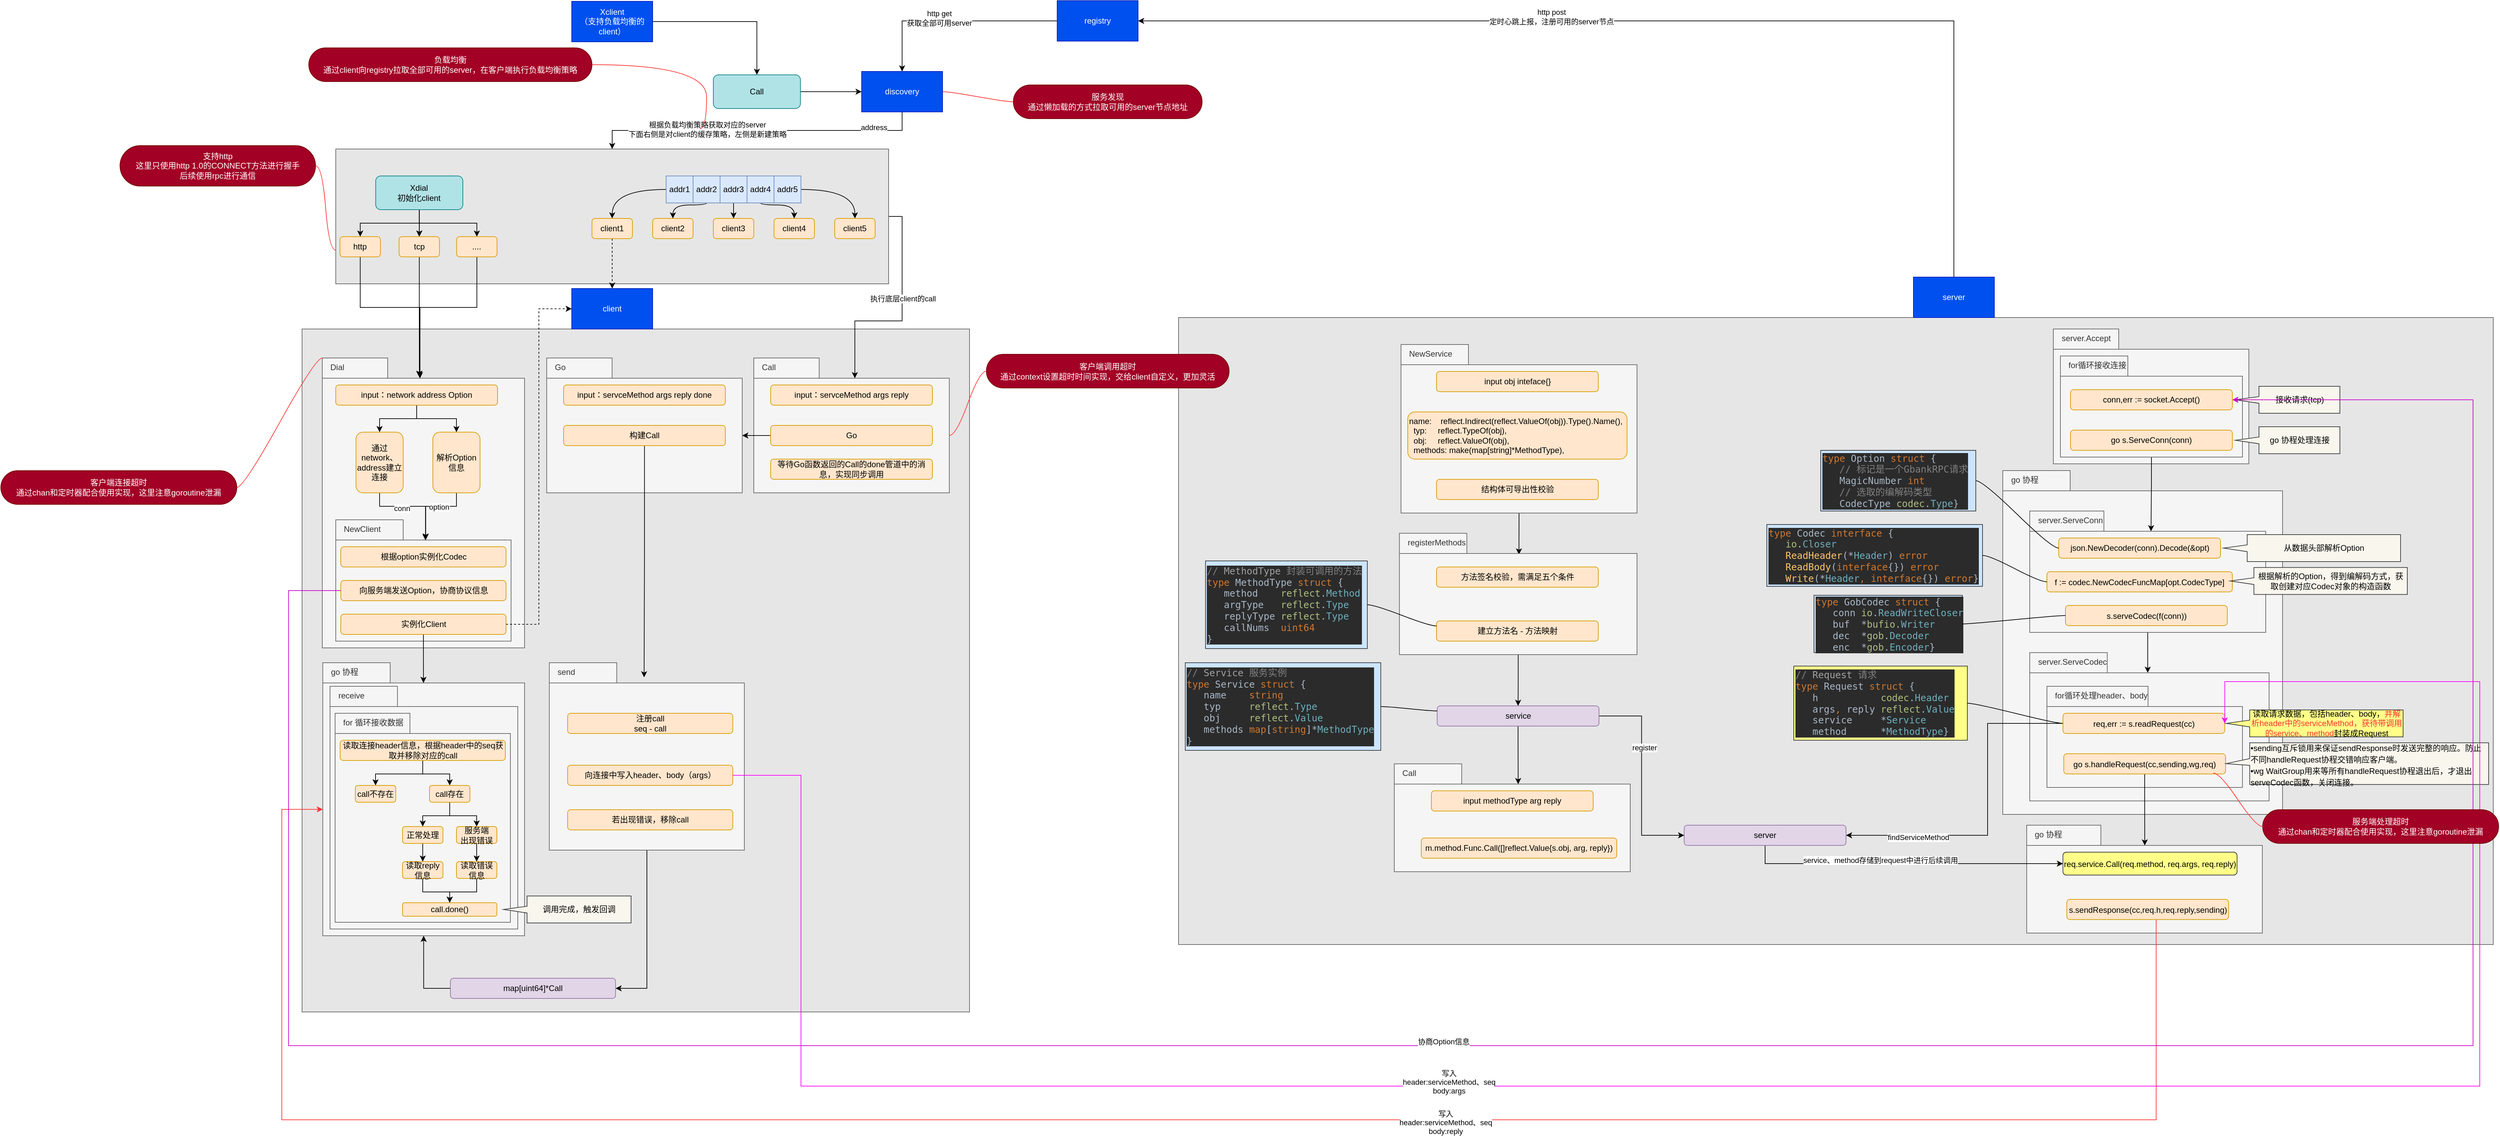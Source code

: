 <mxfile version="20.3.0" type="device"><diagram id="0xdiAKnpTqppumB99VTE" name="第 1 页"><mxGraphModel dx="7358" dy="4577" grid="1" gridSize="10" guides="1" tooltips="1" connect="1" arrows="1" fold="1" page="1" pageScale="1" pageWidth="827" pageHeight="1169" math="0" shadow="0"><root><mxCell id="0"/><mxCell id="1" parent="0"/><mxCell id="so73nnG8y3Fwbo8s2njh-113" value="" style="rounded=0;whiteSpace=wrap;html=1;fillColor=#E6E6E6;fontColor=#333333;strokeColor=#666666;" vertex="1" parent="1"><mxGeometry x="530" y="450" width="1950" height="930" as="geometry"/></mxCell><mxCell id="so73nnG8y3Fwbo8s2njh-114" value="" style="rounded=0;whiteSpace=wrap;html=1;fillColor=#E6E6E6;fontColor=#333333;strokeColor=#666666;" vertex="1" parent="1"><mxGeometry x="-770" y="467" width="990" height="1013" as="geometry"/></mxCell><mxCell id="so73nnG8y3Fwbo8s2njh-163" style="edgeStyle=orthogonalEdgeStyle;rounded=0;orthogonalLoop=1;jettySize=auto;html=1;entryX=0.517;entryY=0.15;entryDx=0;entryDy=0;entryPerimeter=0;exitX=1;exitY=0.5;exitDx=0;exitDy=0;" edge="1" parent="1" source="so73nnG8y3Fwbo8s2njh-160" target="so73nnG8y3Fwbo8s2njh-10"><mxGeometry relative="1" as="geometry"/></mxCell><mxCell id="so73nnG8y3Fwbo8s2njh-164" value="执行底层client的call" style="edgeLabel;html=1;align=center;verticalAlign=middle;resizable=0;points=[];" vertex="1" connectable="0" parent="so73nnG8y3Fwbo8s2njh-163"><mxGeometry x="-0.142" y="1" relative="1" as="geometry"><mxPoint as="offset"/></mxGeometry></mxCell><mxCell id="so73nnG8y3Fwbo8s2njh-160" value="" style="rounded=0;whiteSpace=wrap;html=1;fillColor=#E6E6E6;fontColor=#333333;strokeColor=#666666;" vertex="1" parent="1"><mxGeometry x="-720" y="200" width="820" height="200" as="geometry"/></mxCell><mxCell id="so73nnG8y3Fwbo8s2njh-118" style="edgeStyle=orthogonalEdgeStyle;rounded=0;orthogonalLoop=1;jettySize=auto;html=1;entryX=0.5;entryY=0;entryDx=0;entryDy=0;" edge="1" parent="1" source="so73nnG8y3Fwbo8s2njh-1" target="so73nnG8y3Fwbo8s2njh-180"><mxGeometry relative="1" as="geometry"/></mxCell><mxCell id="so73nnG8y3Fwbo8s2njh-119" value="http get&lt;br&gt;获取全部可用server" style="edgeLabel;html=1;align=center;verticalAlign=middle;resizable=0;points=[];" vertex="1" connectable="0" parent="so73nnG8y3Fwbo8s2njh-118"><mxGeometry x="0.151" y="-4" relative="1" as="geometry"><mxPoint as="offset"/></mxGeometry></mxCell><mxCell id="so73nnG8y3Fwbo8s2njh-1" value="registry" style="rounded=0;whiteSpace=wrap;html=1;fillColor=#0050ef;strokeColor=#001DBC;fontColor=#ffffff;" vertex="1" parent="1"><mxGeometry x="350" y="-20" width="120" height="60" as="geometry"/></mxCell><mxCell id="so73nnG8y3Fwbo8s2njh-115" style="edgeStyle=orthogonalEdgeStyle;rounded=0;orthogonalLoop=1;jettySize=auto;html=1;entryX=1;entryY=0.5;entryDx=0;entryDy=0;exitX=0.5;exitY=0;exitDx=0;exitDy=0;" edge="1" parent="1" source="so73nnG8y3Fwbo8s2njh-2" target="so73nnG8y3Fwbo8s2njh-1"><mxGeometry relative="1" as="geometry"/></mxCell><mxCell id="so73nnG8y3Fwbo8s2njh-116" value="http post&lt;br&gt;定时心跳上报，注册可用的server节点" style="edgeLabel;html=1;align=center;verticalAlign=middle;resizable=0;points=[];" vertex="1" connectable="0" parent="so73nnG8y3Fwbo8s2njh-115"><mxGeometry x="0.229" y="-6" relative="1" as="geometry"><mxPoint as="offset"/></mxGeometry></mxCell><mxCell id="so73nnG8y3Fwbo8s2njh-2" value="server" style="rounded=0;whiteSpace=wrap;html=1;fillColor=#0050ef;strokeColor=#001DBC;fontColor=#ffffff;" vertex="1" parent="1"><mxGeometry x="1620" y="390" width="120" height="60" as="geometry"/></mxCell><mxCell id="so73nnG8y3Fwbo8s2njh-3" value="client" style="rounded=0;whiteSpace=wrap;html=1;fillColor=#0050ef;strokeColor=#001DBC;fontColor=#ffffff;" vertex="1" parent="1"><mxGeometry x="-370" y="407" width="120" height="60" as="geometry"/></mxCell><mxCell id="so73nnG8y3Fwbo8s2njh-4" value="go 协程" style="shape=folder;html=1;tabWidth=100;tabHeight=30;tabPosition=left;align=left;verticalAlign=top;spacingLeft=10;whiteSpace=wrap;fillColor=#f5f5f5;fontColor=#333333;strokeColor=#666666;" vertex="1" parent="1"><mxGeometry x="-739.25" y="962" width="299.25" height="405" as="geometry"/></mxCell><mxCell id="so73nnG8y3Fwbo8s2njh-5" value="receive" style="shape=folder;html=1;tabWidth=100;tabHeight=30;tabPosition=left;align=left;verticalAlign=top;spacingLeft=10;whiteSpace=wrap;fillColor=#f5f5f5;fontColor=#333333;strokeColor=#666666;" vertex="1" parent="1"><mxGeometry x="-728.5" y="997" width="278.5" height="360" as="geometry"/></mxCell><mxCell id="so73nnG8y3Fwbo8s2njh-6" value="Dial" style="shape=folder;html=1;tabWidth=97;tabHeight=30;tabPosition=left;align=left;verticalAlign=top;spacingLeft=10;whiteSpace=wrap;fillColor=#f5f5f5;fontColor=#333333;strokeColor=#666666;" vertex="1" parent="1"><mxGeometry x="-740" y="510" width="300" height="430" as="geometry"/></mxCell><mxCell id="so73nnG8y3Fwbo8s2njh-7" style="edgeStyle=orthogonalEdgeStyle;rounded=0;orthogonalLoop=1;jettySize=auto;html=1;" edge="1" parent="1" source="so73nnG8y3Fwbo8s2njh-9" target="so73nnG8y3Fwbo8s2njh-15"><mxGeometry relative="1" as="geometry"/></mxCell><mxCell id="so73nnG8y3Fwbo8s2njh-8" style="edgeStyle=orthogonalEdgeStyle;rounded=0;orthogonalLoop=1;jettySize=auto;html=1;" edge="1" parent="1" source="so73nnG8y3Fwbo8s2njh-9" target="so73nnG8y3Fwbo8s2njh-18"><mxGeometry relative="1" as="geometry"/></mxCell><mxCell id="so73nnG8y3Fwbo8s2njh-9" value="input：network address Option" style="rounded=1;whiteSpace=wrap;html=1;fillColor=#ffe6cc;strokeColor=#d79b00;" vertex="1" parent="1"><mxGeometry x="-720" y="550" width="240" height="30" as="geometry"/></mxCell><mxCell id="so73nnG8y3Fwbo8s2njh-10" value="Call" style="shape=folder;html=1;tabWidth=97;tabHeight=30;tabPosition=left;align=left;verticalAlign=top;spacingLeft=10;whiteSpace=wrap;fillColor=#f5f5f5;fontColor=#333333;strokeColor=#666666;" vertex="1" parent="1"><mxGeometry x="-100" y="510" width="290" height="200" as="geometry"/></mxCell><mxCell id="so73nnG8y3Fwbo8s2njh-11" value="Go" style="shape=folder;html=1;tabWidth=97;tabHeight=30;tabPosition=left;align=left;verticalAlign=top;spacingLeft=10;whiteSpace=wrap;fillColor=#f5f5f5;fontColor=#333333;strokeColor=#666666;" vertex="1" parent="1"><mxGeometry x="-407.12" y="510" width="290" height="200" as="geometry"/></mxCell><mxCell id="so73nnG8y3Fwbo8s2njh-12" value="NewClient" style="shape=folder;html=1;tabWidth=100;tabHeight=30;tabPosition=left;align=left;verticalAlign=top;spacingLeft=10;whiteSpace=wrap;fillColor=#f5f5f5;fontColor=#333333;strokeColor=#666666;" vertex="1" parent="1"><mxGeometry x="-720" y="750" width="260" height="180" as="geometry"/></mxCell><mxCell id="so73nnG8y3Fwbo8s2njh-13" style="edgeStyle=orthogonalEdgeStyle;rounded=0;orthogonalLoop=1;jettySize=auto;html=1;entryX=0.513;entryY=0.163;entryDx=0;entryDy=0;entryPerimeter=0;" edge="1" parent="1" source="so73nnG8y3Fwbo8s2njh-15" target="so73nnG8y3Fwbo8s2njh-12"><mxGeometry relative="1" as="geometry"/></mxCell><mxCell id="so73nnG8y3Fwbo8s2njh-14" value="conn" style="edgeLabel;html=1;align=center;verticalAlign=middle;resizable=0;points=[];" vertex="1" connectable="0" parent="so73nnG8y3Fwbo8s2njh-13"><mxGeometry x="-0.229" y="-2" relative="1" as="geometry"><mxPoint y="1" as="offset"/></mxGeometry></mxCell><mxCell id="so73nnG8y3Fwbo8s2njh-15" value="通过network、address建立连接" style="rounded=1;whiteSpace=wrap;html=1;fillColor=#ffe6cc;strokeColor=#d79b00;" vertex="1" parent="1"><mxGeometry x="-690" y="620" width="70" height="90" as="geometry"/></mxCell><mxCell id="so73nnG8y3Fwbo8s2njh-16" style="edgeStyle=orthogonalEdgeStyle;rounded=0;orthogonalLoop=1;jettySize=auto;html=1;entryX=0.512;entryY=0.169;entryDx=0;entryDy=0;entryPerimeter=0;" edge="1" parent="1" source="so73nnG8y3Fwbo8s2njh-18" target="so73nnG8y3Fwbo8s2njh-12"><mxGeometry relative="1" as="geometry"/></mxCell><mxCell id="so73nnG8y3Fwbo8s2njh-17" value="option" style="edgeLabel;html=1;align=center;verticalAlign=middle;resizable=0;points=[];" vertex="1" connectable="0" parent="so73nnG8y3Fwbo8s2njh-16"><mxGeometry x="-0.213" y="1" relative="1" as="geometry"><mxPoint as="offset"/></mxGeometry></mxCell><mxCell id="so73nnG8y3Fwbo8s2njh-18" value="解析Option信息" style="rounded=1;whiteSpace=wrap;html=1;fillColor=#ffe6cc;strokeColor=#d79b00;" vertex="1" parent="1"><mxGeometry x="-576" y="620" width="70" height="90" as="geometry"/></mxCell><mxCell id="so73nnG8y3Fwbo8s2njh-19" value="根据option实例化Codec" style="rounded=1;whiteSpace=wrap;html=1;fillColor=#ffe6cc;strokeColor=#d79b00;" vertex="1" parent="1"><mxGeometry x="-712.5" y="790" width="245" height="30" as="geometry"/></mxCell><mxCell id="so73nnG8y3Fwbo8s2njh-20" value="向服务端发送Option，协商协议信息" style="rounded=1;whiteSpace=wrap;html=1;fillColor=#ffe6cc;strokeColor=#d79b00;" vertex="1" parent="1"><mxGeometry x="-712.5" y="840" width="245" height="30" as="geometry"/></mxCell><mxCell id="so73nnG8y3Fwbo8s2njh-21" style="edgeStyle=orthogonalEdgeStyle;rounded=0;orthogonalLoop=1;jettySize=auto;html=1;entryX=0.499;entryY=0.074;entryDx=0;entryDy=0;entryPerimeter=0;fontColor=#000000;" edge="1" parent="1" source="so73nnG8y3Fwbo8s2njh-22" target="so73nnG8y3Fwbo8s2njh-4"><mxGeometry relative="1" as="geometry"/></mxCell><mxCell id="so73nnG8y3Fwbo8s2njh-120" style="edgeStyle=orthogonalEdgeStyle;rounded=0;orthogonalLoop=1;jettySize=auto;html=1;entryX=0;entryY=0.5;entryDx=0;entryDy=0;dashed=1;" edge="1" parent="1" source="so73nnG8y3Fwbo8s2njh-22" target="so73nnG8y3Fwbo8s2njh-3"><mxGeometry relative="1" as="geometry"/></mxCell><mxCell id="so73nnG8y3Fwbo8s2njh-22" value="实例化Client" style="rounded=1;whiteSpace=wrap;html=1;fillColor=#ffe6cc;strokeColor=#d79b00;" vertex="1" parent="1"><mxGeometry x="-712.5" y="890" width="245" height="30" as="geometry"/></mxCell><mxCell id="so73nnG8y3Fwbo8s2njh-23" value="for 循环接收数据" style="shape=folder;html=1;tabWidth=111;tabHeight=30;tabPosition=left;align=left;verticalAlign=top;spacingLeft=10;whiteSpace=wrap;fillColor=#f5f5f5;fontColor=#333333;strokeColor=#666666;" vertex="1" parent="1"><mxGeometry x="-721" y="1037" width="260" height="310" as="geometry"/></mxCell><mxCell id="so73nnG8y3Fwbo8s2njh-24" style="edgeStyle=orthogonalEdgeStyle;rounded=0;orthogonalLoop=1;jettySize=auto;html=1;fontColor=#000000;" edge="1" parent="1" source="so73nnG8y3Fwbo8s2njh-26" target="so73nnG8y3Fwbo8s2njh-27"><mxGeometry relative="1" as="geometry"/></mxCell><mxCell id="so73nnG8y3Fwbo8s2njh-25" style="edgeStyle=orthogonalEdgeStyle;rounded=0;orthogonalLoop=1;jettySize=auto;html=1;entryX=0.5;entryY=0;entryDx=0;entryDy=0;fontColor=#000000;" edge="1" parent="1" source="so73nnG8y3Fwbo8s2njh-26" target="so73nnG8y3Fwbo8s2njh-30"><mxGeometry relative="1" as="geometry"/></mxCell><mxCell id="so73nnG8y3Fwbo8s2njh-26" value="读取连接header信息，根据header中的seq获取并移除对应的call" style="rounded=1;whiteSpace=wrap;html=1;fillColor=#ffe6cc;strokeColor=#d79b00;" vertex="1" parent="1"><mxGeometry x="-713.5" y="1077" width="245" height="30" as="geometry"/></mxCell><mxCell id="so73nnG8y3Fwbo8s2njh-27" value="call不存在" style="rounded=1;whiteSpace=wrap;html=1;fillColor=#ffe6cc;strokeColor=#d79b00;" vertex="1" parent="1"><mxGeometry x="-691" y="1144" width="60" height="25" as="geometry"/></mxCell><mxCell id="so73nnG8y3Fwbo8s2njh-28" style="edgeStyle=orthogonalEdgeStyle;rounded=0;orthogonalLoop=1;jettySize=auto;html=1;entryX=0.5;entryY=0;entryDx=0;entryDy=0;fontColor=#000000;" edge="1" parent="1" source="so73nnG8y3Fwbo8s2njh-30" target="so73nnG8y3Fwbo8s2njh-34"><mxGeometry relative="1" as="geometry"/></mxCell><mxCell id="so73nnG8y3Fwbo8s2njh-29" style="edgeStyle=orthogonalEdgeStyle;rounded=0;orthogonalLoop=1;jettySize=auto;html=1;entryX=0.5;entryY=0;entryDx=0;entryDy=0;fontColor=#000000;" edge="1" parent="1" source="so73nnG8y3Fwbo8s2njh-30" target="so73nnG8y3Fwbo8s2njh-32"><mxGeometry relative="1" as="geometry"/></mxCell><mxCell id="so73nnG8y3Fwbo8s2njh-30" value="call存在" style="rounded=1;whiteSpace=wrap;html=1;fillColor=#ffe6cc;strokeColor=#d79b00;" vertex="1" parent="1"><mxGeometry x="-581" y="1144" width="60" height="25" as="geometry"/></mxCell><mxCell id="so73nnG8y3Fwbo8s2njh-31" value="" style="edgeStyle=orthogonalEdgeStyle;rounded=0;orthogonalLoop=1;jettySize=auto;html=1;fontColor=#000000;" edge="1" parent="1" source="so73nnG8y3Fwbo8s2njh-32" target="so73nnG8y3Fwbo8s2njh-38"><mxGeometry relative="1" as="geometry"/></mxCell><mxCell id="so73nnG8y3Fwbo8s2njh-32" value="服务端&lt;br&gt;出现错误" style="rounded=1;whiteSpace=wrap;html=1;fillColor=#ffe6cc;strokeColor=#d79b00;" vertex="1" parent="1"><mxGeometry x="-541" y="1205" width="60" height="25" as="geometry"/></mxCell><mxCell id="so73nnG8y3Fwbo8s2njh-33" value="" style="edgeStyle=orthogonalEdgeStyle;rounded=0;orthogonalLoop=1;jettySize=auto;html=1;fontColor=#000000;" edge="1" parent="1" source="so73nnG8y3Fwbo8s2njh-34" target="so73nnG8y3Fwbo8s2njh-36"><mxGeometry relative="1" as="geometry"/></mxCell><mxCell id="so73nnG8y3Fwbo8s2njh-34" value="正常处理" style="rounded=1;whiteSpace=wrap;html=1;fillColor=#ffe6cc;strokeColor=#d79b00;" vertex="1" parent="1"><mxGeometry x="-621" y="1205" width="60" height="25" as="geometry"/></mxCell><mxCell id="so73nnG8y3Fwbo8s2njh-35" style="edgeStyle=orthogonalEdgeStyle;rounded=0;orthogonalLoop=1;jettySize=auto;html=1;fontColor=#000000;" edge="1" parent="1" source="so73nnG8y3Fwbo8s2njh-36" target="so73nnG8y3Fwbo8s2njh-39"><mxGeometry relative="1" as="geometry"/></mxCell><mxCell id="so73nnG8y3Fwbo8s2njh-36" value="读取reply信息" style="rounded=1;whiteSpace=wrap;html=1;fillColor=#ffe6cc;strokeColor=#d79b00;" vertex="1" parent="1"><mxGeometry x="-621" y="1257" width="60" height="25" as="geometry"/></mxCell><mxCell id="so73nnG8y3Fwbo8s2njh-37" style="edgeStyle=orthogonalEdgeStyle;rounded=0;orthogonalLoop=1;jettySize=auto;html=1;entryX=0.5;entryY=0;entryDx=0;entryDy=0;fontColor=#000000;" edge="1" parent="1" source="so73nnG8y3Fwbo8s2njh-38" target="so73nnG8y3Fwbo8s2njh-39"><mxGeometry relative="1" as="geometry"/></mxCell><mxCell id="so73nnG8y3Fwbo8s2njh-38" value="读取错误信息" style="rounded=1;whiteSpace=wrap;html=1;fillColor=#ffe6cc;strokeColor=#d79b00;" vertex="1" parent="1"><mxGeometry x="-541" y="1257" width="60" height="25" as="geometry"/></mxCell><mxCell id="so73nnG8y3Fwbo8s2njh-39" value="call.done()" style="rounded=1;whiteSpace=wrap;html=1;fillColor=#ffe6cc;strokeColor=#d79b00;" vertex="1" parent="1"><mxGeometry x="-621" y="1318" width="140" height="20" as="geometry"/></mxCell><mxCell id="so73nnG8y3Fwbo8s2njh-40" style="edgeStyle=orthogonalEdgeStyle;rounded=0;orthogonalLoop=1;jettySize=auto;html=1;entryX=1;entryY=0.5;entryDx=0;entryDy=0;fontColor=#000000;" edge="1" parent="1" source="so73nnG8y3Fwbo8s2njh-41" target="so73nnG8y3Fwbo8s2njh-43"><mxGeometry relative="1" as="geometry"/></mxCell><mxCell id="so73nnG8y3Fwbo8s2njh-41" value="send" style="shape=folder;html=1;tabWidth=100;tabHeight=30;tabPosition=left;align=left;verticalAlign=top;spacingLeft=10;whiteSpace=wrap;fillColor=#f5f5f5;fontColor=#333333;strokeColor=#666666;" vertex="1" parent="1"><mxGeometry x="-403.25" y="962" width="289.25" height="278" as="geometry"/></mxCell><mxCell id="so73nnG8y3Fwbo8s2njh-42" style="edgeStyle=orthogonalEdgeStyle;rounded=0;orthogonalLoop=1;jettySize=auto;html=1;entryX=0.5;entryY=1;entryDx=0;entryDy=0;entryPerimeter=0;fontColor=#000000;exitX=0;exitY=0.5;exitDx=0;exitDy=0;" edge="1" parent="1" source="so73nnG8y3Fwbo8s2njh-43" target="so73nnG8y3Fwbo8s2njh-4"><mxGeometry relative="1" as="geometry"/></mxCell><mxCell id="so73nnG8y3Fwbo8s2njh-43" value="map[uint64]*Call" style="rounded=1;whiteSpace=wrap;html=1;fillColor=#e1d5e7;strokeColor=#9673a6;" vertex="1" parent="1"><mxGeometry x="-550" y="1430" width="245" height="30" as="geometry"/></mxCell><mxCell id="so73nnG8y3Fwbo8s2njh-44" value="注册call&lt;br&gt;seq - call" style="rounded=1;whiteSpace=wrap;html=1;fillColor=#ffe6cc;strokeColor=#d79b00;" vertex="1" parent="1"><mxGeometry x="-376.12" y="1037" width="245" height="30" as="geometry"/></mxCell><mxCell id="so73nnG8y3Fwbo8s2njh-45" value="向连接中写入header、body（args）" style="rounded=1;whiteSpace=wrap;html=1;fillColor=#ffe6cc;strokeColor=#d79b00;" vertex="1" parent="1"><mxGeometry x="-376.12" y="1114" width="245" height="30" as="geometry"/></mxCell><mxCell id="so73nnG8y3Fwbo8s2njh-46" value="若出现错误，移除call" style="rounded=1;whiteSpace=wrap;html=1;fillColor=#ffe6cc;strokeColor=#d79b00;" vertex="1" parent="1"><mxGeometry x="-376.12" y="1180" width="245" height="30" as="geometry"/></mxCell><mxCell id="so73nnG8y3Fwbo8s2njh-47" value="input：servceMethod args reply done" style="rounded=1;whiteSpace=wrap;html=1;fillColor=#ffe6cc;strokeColor=#d79b00;" vertex="1" parent="1"><mxGeometry x="-382.12" y="550" width="240" height="30" as="geometry"/></mxCell><mxCell id="so73nnG8y3Fwbo8s2njh-48" style="edgeStyle=orthogonalEdgeStyle;rounded=0;orthogonalLoop=1;jettySize=auto;html=1;entryX=0.486;entryY=0.078;entryDx=0;entryDy=0;entryPerimeter=0;fontColor=#000000;" edge="1" parent="1" source="so73nnG8y3Fwbo8s2njh-49" target="so73nnG8y3Fwbo8s2njh-41"><mxGeometry relative="1" as="geometry"/></mxCell><mxCell id="so73nnG8y3Fwbo8s2njh-49" value="构建Call" style="rounded=1;whiteSpace=wrap;html=1;fillColor=#ffe6cc;strokeColor=#d79b00;" vertex="1" parent="1"><mxGeometry x="-382.12" y="610" width="240" height="30" as="geometry"/></mxCell><mxCell id="so73nnG8y3Fwbo8s2njh-50" value="调用完成，触发回调" style="shape=callout;whiteSpace=wrap;html=1;perimeter=calloutPerimeter;rotation=90;base=10;size=35;position=0.38;fillColor=#f9f7ed;strokeColor=#36393d;verticalAlign=middle;align=center;horizontal=0;" vertex="1" parent="1"><mxGeometry x="-396.63" y="1233.37" width="40" height="189.25" as="geometry"/></mxCell><mxCell id="so73nnG8y3Fwbo8s2njh-51" value="input：servceMethod args reply" style="rounded=1;whiteSpace=wrap;html=1;fillColor=#ffe6cc;strokeColor=#d79b00;" vertex="1" parent="1"><mxGeometry x="-75" y="550" width="240" height="30" as="geometry"/></mxCell><mxCell id="so73nnG8y3Fwbo8s2njh-52" style="edgeStyle=orthogonalEdgeStyle;rounded=0;orthogonalLoop=1;jettySize=auto;html=1;entryX=0;entryY=0;entryDx=290;entryDy=115;entryPerimeter=0;fontColor=#000000;" edge="1" parent="1" source="so73nnG8y3Fwbo8s2njh-53" target="so73nnG8y3Fwbo8s2njh-11"><mxGeometry relative="1" as="geometry"/></mxCell><mxCell id="so73nnG8y3Fwbo8s2njh-53" value="Go" style="rounded=1;whiteSpace=wrap;html=1;fillColor=#ffe6cc;strokeColor=#d79b00;" vertex="1" parent="1"><mxGeometry x="-75" y="610" width="240" height="30" as="geometry"/></mxCell><mxCell id="so73nnG8y3Fwbo8s2njh-54" value="等待Go函数返回的Call的done管道中的消息，实现同步调用" style="rounded=1;whiteSpace=wrap;html=1;fillColor=#ffe6cc;strokeColor=#d79b00;" vertex="1" parent="1"><mxGeometry x="-75" y="660" width="240" height="30" as="geometry"/></mxCell><mxCell id="so73nnG8y3Fwbo8s2njh-55" value="&lt;pre style=&quot;background-color:#2b2b2b;color:#a9b7c6;font-family:'JetBrains Mono',monospace;font-size:10.5pt;&quot;&gt;&lt;pre style=&quot;font-family: &amp;quot;JetBrains Mono&amp;quot;, monospace; font-size: 10.5pt;&quot;&gt;&lt;span style=&quot;color:#808080;&quot;&gt;// &lt;/span&gt;&lt;span style=&quot;color:#a1a1a1;&quot;&gt;Service &lt;/span&gt;&lt;span style=&quot;color:#808080;font-family:'Menlo-Regular',monospace;&quot;&gt;服务实例&lt;br&gt;&lt;/span&gt;&lt;span style=&quot;color:#cc7832;&quot;&gt;type &lt;/span&gt;Service &lt;span style=&quot;color:#cc7832;&quot;&gt;struct &lt;/span&gt;{&lt;br&gt;   name    &lt;span style=&quot;color:#cc7832;&quot;&gt;string&lt;br&gt;&lt;/span&gt;&lt;span style=&quot;color:#cc7832;&quot;&gt;   &lt;/span&gt;typ     &lt;span style=&quot;color:#afbf7e;&quot;&gt;reflect&lt;/span&gt;.&lt;span style=&quot;color:#6fafbd;&quot;&gt;Type&lt;br&gt;&lt;/span&gt;&lt;span style=&quot;color:#6fafbd;&quot;&gt;   &lt;/span&gt;obj     &lt;span style=&quot;color:#afbf7e;&quot;&gt;reflect&lt;/span&gt;.&lt;span style=&quot;color:#6fafbd;&quot;&gt;Value&lt;br&gt;&lt;/span&gt;&lt;span style=&quot;color:#6fafbd;&quot;&gt;   &lt;/span&gt;methods &lt;span style=&quot;color:#cc7832;&quot;&gt;map&lt;/span&gt;[&lt;span style=&quot;color:#cc7832;&quot;&gt;string&lt;/span&gt;]*&lt;span style=&quot;color:#6fafbd;&quot;&gt;MethodType&lt;br&gt;&lt;/span&gt;}&lt;/pre&gt;&lt;/pre&gt;" style="rounded=0;whiteSpace=wrap;html=1;fillColor=#cce5ff;strokeColor=#36393d;align=left;" vertex="1" parent="1"><mxGeometry x="540" y="962" width="290" height="130" as="geometry"/></mxCell><mxCell id="so73nnG8y3Fwbo8s2njh-56" style="edgeStyle=orthogonalEdgeStyle;rounded=0;orthogonalLoop=1;jettySize=auto;html=1;entryX=0.503;entryY=0.175;entryDx=0;entryDy=0;entryPerimeter=0;" edge="1" parent="1" source="so73nnG8y3Fwbo8s2njh-57" target="so73nnG8y3Fwbo8s2njh-63"><mxGeometry relative="1" as="geometry"/></mxCell><mxCell id="so73nnG8y3Fwbo8s2njh-57" value="NewService" style="shape=folder;html=1;tabWidth=100;tabHeight=30;tabPosition=left;align=left;verticalAlign=top;spacingLeft=10;whiteSpace=wrap;fillColor=#f5f5f5;fontColor=#333333;strokeColor=#666666;" vertex="1" parent="1"><mxGeometry x="860" y="490" width="350" height="250" as="geometry"/></mxCell><mxCell id="so73nnG8y3Fwbo8s2njh-58" value="&lt;pre style=&quot;background-color:#2b2b2b;color:#a9b7c6;font-family:'JetBrains Mono',monospace;font-size:10.5pt;&quot;&gt;&lt;pre style=&quot;font-family: &amp;quot;JetBrains Mono&amp;quot;, monospace; font-size: 10.5pt;&quot;&gt;&lt;span style=&quot;color:#808080;&quot;&gt;// &lt;/span&gt;&lt;span style=&quot;color:#a1a1a1;&quot;&gt;MethodType &lt;/span&gt;&lt;span style=&quot;color:#808080;font-family:'Menlo-Regular',monospace;&quot;&gt;封装可调用的方法&lt;br&gt;&lt;/span&gt;&lt;span style=&quot;color:#cc7832;&quot;&gt;type &lt;/span&gt;MethodType &lt;span style=&quot;color:#cc7832;&quot;&gt;struct &lt;/span&gt;{&lt;br&gt;   method    &lt;span style=&quot;color:#afbf7e;&quot;&gt;reflect&lt;/span&gt;.&lt;span style=&quot;color:#6fafbd;&quot;&gt;Method&lt;br&gt;&lt;/span&gt;&lt;span style=&quot;color:#6fafbd;&quot;&gt;   &lt;/span&gt;argType   &lt;span style=&quot;color:#afbf7e;&quot;&gt;reflect&lt;/span&gt;.&lt;span style=&quot;color:#6fafbd;&quot;&gt;Type&lt;br&gt;&lt;/span&gt;&lt;span style=&quot;color:#6fafbd;&quot;&gt;   &lt;/span&gt;replyType &lt;span style=&quot;color:#afbf7e;&quot;&gt;reflect&lt;/span&gt;.&lt;span style=&quot;color:#6fafbd;&quot;&gt;Type&lt;br&gt;&lt;/span&gt;&lt;span style=&quot;color:#6fafbd;&quot;&gt;   &lt;/span&gt;callNums  &lt;span style=&quot;color:#cc7832;&quot;&gt;uint64&lt;br&gt;&lt;/span&gt;}&lt;/pre&gt;&lt;/pre&gt;" style="rounded=0;whiteSpace=wrap;html=1;fillColor=#cce5ff;strokeColor=#36393d;align=left;" vertex="1" parent="1"><mxGeometry x="570" y="811" width="240" height="130" as="geometry"/></mxCell><mxCell id="so73nnG8y3Fwbo8s2njh-59" value="input obj inteface{}" style="rounded=1;whiteSpace=wrap;html=1;fillColor=#ffe6cc;strokeColor=#d79b00;" vertex="1" parent="1"><mxGeometry x="912.63" y="530" width="240" height="30" as="geometry"/></mxCell><mxCell id="so73nnG8y3Fwbo8s2njh-60" value="&lt;div&gt;name:&amp;nbsp; &amp;nbsp; reflect.Indirect(reflect.ValueOf(obj)).Type().Name(),&lt;/div&gt;&lt;div&gt;&amp;nbsp; typ:&amp;nbsp; &amp;nbsp; &amp;nbsp;reflect.TypeOf(obj),&lt;/div&gt;&lt;div&gt;&amp;nbsp; obj:&amp;nbsp; &amp;nbsp; &amp;nbsp;reflect.ValueOf(obj),&lt;/div&gt;&lt;div&gt;&amp;nbsp; methods: make(map[string]*MethodType),&lt;/div&gt;" style="rounded=1;whiteSpace=wrap;html=1;fillColor=#ffe6cc;strokeColor=#d79b00;align=left;" vertex="1" parent="1"><mxGeometry x="870.01" y="590" width="325.25" height="70" as="geometry"/></mxCell><mxCell id="so73nnG8y3Fwbo8s2njh-61" value="结构体可导出性校验" style="rounded=1;whiteSpace=wrap;html=1;fillColor=#ffe6cc;strokeColor=#d79b00;" vertex="1" parent="1"><mxGeometry x="912.63" y="690" width="240" height="30" as="geometry"/></mxCell><mxCell id="so73nnG8y3Fwbo8s2njh-62" style="edgeStyle=orthogonalEdgeStyle;rounded=0;orthogonalLoop=1;jettySize=auto;html=1;entryX=0.5;entryY=0;entryDx=0;entryDy=0;" edge="1" parent="1" source="so73nnG8y3Fwbo8s2njh-63" target="so73nnG8y3Fwbo8s2njh-69"><mxGeometry relative="1" as="geometry"/></mxCell><mxCell id="so73nnG8y3Fwbo8s2njh-63" value="registerMethods" style="shape=folder;html=1;tabWidth=100;tabHeight=30;tabPosition=left;align=left;verticalAlign=top;spacingLeft=10;whiteSpace=wrap;fillColor=#f5f5f5;fontColor=#333333;strokeColor=#666666;" vertex="1" parent="1"><mxGeometry x="857.63" y="770" width="352.37" height="180" as="geometry"/></mxCell><mxCell id="so73nnG8y3Fwbo8s2njh-64" value="方法签名校验，需满足五个条件" style="rounded=1;whiteSpace=wrap;html=1;fillColor=#ffe6cc;strokeColor=#d79b00;" vertex="1" parent="1"><mxGeometry x="912.63" y="820" width="240" height="30" as="geometry"/></mxCell><mxCell id="so73nnG8y3Fwbo8s2njh-65" value="建立方法名 - 方法映射" style="rounded=1;whiteSpace=wrap;html=1;fillColor=#ffe6cc;strokeColor=#d79b00;" vertex="1" parent="1"><mxGeometry x="912.63" y="900" width="240" height="30" as="geometry"/></mxCell><mxCell id="so73nnG8y3Fwbo8s2njh-66" style="edgeStyle=orthogonalEdgeStyle;rounded=0;orthogonalLoop=1;jettySize=auto;html=1;entryX=0.525;entryY=0.188;entryDx=0;entryDy=0;entryPerimeter=0;" edge="1" parent="1" source="so73nnG8y3Fwbo8s2njh-69" target="so73nnG8y3Fwbo8s2njh-70"><mxGeometry relative="1" as="geometry"/></mxCell><mxCell id="so73nnG8y3Fwbo8s2njh-67" style="edgeStyle=orthogonalEdgeStyle;rounded=0;orthogonalLoop=1;jettySize=auto;html=1;entryX=0;entryY=0.5;entryDx=0;entryDy=0;fontColor=#FF3333;" edge="1" parent="1" source="so73nnG8y3Fwbo8s2njh-69" target="so73nnG8y3Fwbo8s2njh-112"><mxGeometry relative="1" as="geometry"/></mxCell><mxCell id="so73nnG8y3Fwbo8s2njh-68" value="&lt;font color=&quot;#000000&quot;&gt;register&lt;/font&gt;" style="edgeLabel;html=1;align=center;verticalAlign=middle;resizable=0;points=[];fontColor=#FF3333;" vertex="1" connectable="0" parent="so73nnG8y3Fwbo8s2njh-67"><mxGeometry x="-0.274" y="4" relative="1" as="geometry"><mxPoint as="offset"/></mxGeometry></mxCell><mxCell id="so73nnG8y3Fwbo8s2njh-69" value="service" style="rounded=1;whiteSpace=wrap;html=1;fillColor=#e1d5e7;strokeColor=#9673a6;" vertex="1" parent="1"><mxGeometry x="913.63" y="1026" width="240" height="30" as="geometry"/></mxCell><mxCell id="so73nnG8y3Fwbo8s2njh-70" value="Call" style="shape=folder;html=1;tabWidth=100;tabHeight=30;tabPosition=left;align=left;verticalAlign=top;spacingLeft=10;whiteSpace=wrap;fillColor=#f5f5f5;fontColor=#333333;strokeColor=#666666;" vertex="1" parent="1"><mxGeometry x="850" y="1112" width="350" height="160" as="geometry"/></mxCell><mxCell id="so73nnG8y3Fwbo8s2njh-71" value="input methodType arg reply" style="rounded=1;whiteSpace=wrap;html=1;fillColor=#ffe6cc;strokeColor=#d79b00;" vertex="1" parent="1"><mxGeometry x="905" y="1152" width="240" height="30" as="geometry"/></mxCell><mxCell id="so73nnG8y3Fwbo8s2njh-72" value="m.method.Func.Call([]reflect.Value{s.obj, arg, reply})" style="rounded=1;whiteSpace=wrap;html=1;fillColor=#ffe6cc;strokeColor=#d79b00;" vertex="1" parent="1"><mxGeometry x="890" y="1222" width="290" height="30" as="geometry"/></mxCell><mxCell id="so73nnG8y3Fwbo8s2njh-73" value="" style="edgeStyle=entityRelationEdgeStyle;startArrow=none;endArrow=none;segment=10;curved=1;rounded=0;entryX=1;entryY=0.5;entryDx=0;entryDy=0;exitX=0;exitY=0.25;exitDx=0;exitDy=0;" edge="1" parent="1" source="so73nnG8y3Fwbo8s2njh-65" target="so73nnG8y3Fwbo8s2njh-58"><mxGeometry relative="1" as="geometry"><mxPoint x="973" y="285" as="sourcePoint"/><mxPoint x="850" y="185" as="targetPoint"/></mxGeometry></mxCell><mxCell id="so73nnG8y3Fwbo8s2njh-74" value="" style="edgeStyle=entityRelationEdgeStyle;startArrow=none;endArrow=none;segment=10;curved=1;rounded=0;entryX=1;entryY=0.5;entryDx=0;entryDy=0;exitX=0;exitY=0.25;exitDx=0;exitDy=0;" edge="1" parent="1" source="so73nnG8y3Fwbo8s2njh-69" target="so73nnG8y3Fwbo8s2njh-55"><mxGeometry relative="1" as="geometry"><mxPoint x="922.63" y="917.5" as="sourcePoint"/><mxPoint x="820" y="895" as="targetPoint"/></mxGeometry></mxCell><mxCell id="so73nnG8y3Fwbo8s2njh-75" value="server.Accept" style="shape=folder;html=1;tabWidth=97;tabHeight=30;tabPosition=left;align=left;verticalAlign=top;spacingLeft=10;whiteSpace=wrap;fillColor=#f5f5f5;fontColor=#333333;strokeColor=#666666;" vertex="1" parent="1"><mxGeometry x="1827.5" y="467" width="290" height="200" as="geometry"/></mxCell><mxCell id="so73nnG8y3Fwbo8s2njh-76" value="go 协程" style="shape=folder;html=1;tabWidth=100;tabHeight=30;tabPosition=left;align=left;verticalAlign=top;spacingLeft=10;whiteSpace=wrap;fillColor=#f5f5f5;fontColor=#333333;strokeColor=#666666;" vertex="1" parent="1"><mxGeometry x="1752.5" y="677" width="415" height="510" as="geometry"/></mxCell><mxCell id="so73nnG8y3Fwbo8s2njh-77" style="edgeStyle=orthogonalEdgeStyle;rounded=0;orthogonalLoop=1;jettySize=auto;html=1;entryX=0.514;entryY=0.167;entryDx=0;entryDy=0;entryPerimeter=0;" edge="1" parent="1" source="so73nnG8y3Fwbo8s2njh-78" target="so73nnG8y3Fwbo8s2njh-82"><mxGeometry relative="1" as="geometry"/></mxCell><mxCell id="so73nnG8y3Fwbo8s2njh-78" value="for循环接收连接" style="shape=folder;html=1;tabWidth=100;tabHeight=30;tabPosition=left;align=left;verticalAlign=top;spacingLeft=10;whiteSpace=wrap;fillColor=#f5f5f5;fontColor=#333333;strokeColor=#666666;" vertex="1" parent="1"><mxGeometry x="1838" y="507" width="270" height="150" as="geometry"/></mxCell><mxCell id="so73nnG8y3Fwbo8s2njh-79" value="conn,err := socket.Accept()" style="rounded=1;whiteSpace=wrap;html=1;fillColor=#ffe6cc;strokeColor=#d79b00;" vertex="1" parent="1"><mxGeometry x="1853" y="557" width="240" height="30" as="geometry"/></mxCell><mxCell id="so73nnG8y3Fwbo8s2njh-80" value="go s.ServeConn(conn)" style="rounded=1;whiteSpace=wrap;html=1;fillColor=#ffe6cc;strokeColor=#d79b00;" vertex="1" parent="1"><mxGeometry x="1853" y="617" width="240" height="30" as="geometry"/></mxCell><mxCell id="so73nnG8y3Fwbo8s2njh-81" style="edgeStyle=orthogonalEdgeStyle;rounded=0;orthogonalLoop=1;jettySize=auto;html=1;entryX=0.493;entryY=0.136;entryDx=0;entryDy=0;entryPerimeter=0;" edge="1" parent="1" source="so73nnG8y3Fwbo8s2njh-82" target="so73nnG8y3Fwbo8s2njh-86"><mxGeometry relative="1" as="geometry"/></mxCell><mxCell id="so73nnG8y3Fwbo8s2njh-82" value="server.ServeConn" style="shape=folder;html=1;tabWidth=110;tabHeight=30;tabPosition=left;align=left;verticalAlign=top;spacingLeft=10;whiteSpace=wrap;fillColor=#f5f5f5;fontColor=#333333;strokeColor=#666666;" vertex="1" parent="1"><mxGeometry x="1792.5" y="737" width="350" height="180" as="geometry"/></mxCell><mxCell id="so73nnG8y3Fwbo8s2njh-83" value="json.NewDecoder(conn).Decode(&amp;amp;opt)" style="rounded=1;whiteSpace=wrap;html=1;fillColor=#ffe6cc;strokeColor=#d79b00;" vertex="1" parent="1"><mxGeometry x="1835.5" y="777" width="240" height="30" as="geometry"/></mxCell><mxCell id="so73nnG8y3Fwbo8s2njh-84" value="&lt;p style=&quot;margin: 0px; font-variant-numeric: normal; font-variant-east-asian: normal; font-stretch: normal; line-height: normal; text-align: start;&quot; class=&quot;p1&quot;&gt;f := codec.NewCodecFuncMap[opt.CodecType]&lt;/p&gt;" style="rounded=1;whiteSpace=wrap;html=1;fillColor=#ffe6cc;strokeColor=#d79b00;" vertex="1" parent="1"><mxGeometry x="1818" y="827" width="275" height="30" as="geometry"/></mxCell><mxCell id="so73nnG8y3Fwbo8s2njh-85" value="&lt;p style=&quot;margin: 0px; font-variant-numeric: normal; font-variant-east-asian: normal; font-stretch: normal; line-height: normal; text-align: start;&quot; class=&quot;p1&quot;&gt;s.serveCodec(f(conn))&lt;/p&gt;" style="rounded=1;whiteSpace=wrap;html=1;fillColor=#ffe6cc;strokeColor=#d79b00;" vertex="1" parent="1"><mxGeometry x="1845.5" y="877" width="240" height="30" as="geometry"/></mxCell><mxCell id="so73nnG8y3Fwbo8s2njh-86" value="server.ServeCodec" style="shape=folder;html=1;tabWidth=115;tabHeight=30;tabPosition=left;align=left;verticalAlign=top;spacingLeft=10;whiteSpace=wrap;fillColor=#f5f5f5;fontColor=#333333;strokeColor=#666666;" vertex="1" parent="1"><mxGeometry x="1792.5" y="947" width="355" height="220" as="geometry"/></mxCell><mxCell id="so73nnG8y3Fwbo8s2njh-87" value="for循环处理header、body" style="shape=folder;html=1;tabWidth=150;tabHeight=30;tabPosition=left;align=left;verticalAlign=top;spacingLeft=10;whiteSpace=wrap;fillColor=#f5f5f5;fontColor=#333333;strokeColor=#666666;" vertex="1" parent="1"><mxGeometry x="1818" y="997" width="290" height="150" as="geometry"/></mxCell><mxCell id="so73nnG8y3Fwbo8s2njh-88" style="edgeStyle=orthogonalEdgeStyle;rounded=0;orthogonalLoop=1;jettySize=auto;html=1;entryX=1;entryY=0.5;entryDx=0;entryDy=0;fontColor=#000000;" edge="1" parent="1" source="so73nnG8y3Fwbo8s2njh-90" target="so73nnG8y3Fwbo8s2njh-112"><mxGeometry relative="1" as="geometry"><Array as="points"><mxPoint x="1730" y="1052"/><mxPoint x="1730" y="1218"/></Array></mxGeometry></mxCell><mxCell id="so73nnG8y3Fwbo8s2njh-89" value="findServiceMethod" style="edgeLabel;html=1;align=center;verticalAlign=middle;resizable=0;points=[];fontColor=#000000;" vertex="1" connectable="0" parent="so73nnG8y3Fwbo8s2njh-88"><mxGeometry x="0.562" y="3" relative="1" as="geometry"><mxPoint as="offset"/></mxGeometry></mxCell><mxCell id="so73nnG8y3Fwbo8s2njh-90" value="&lt;p style=&quot;margin: 0px; font-variant-numeric: normal; font-variant-east-asian: normal; font-stretch: normal; line-height: normal; text-align: start;&quot; class=&quot;p1&quot;&gt;req,err := s.readRequest(cc)&lt;/p&gt;" style="rounded=1;whiteSpace=wrap;html=1;fillColor=#ffe6cc;strokeColor=#d79b00;" vertex="1" parent="1"><mxGeometry x="1841.75" y="1037" width="240" height="30" as="geometry"/></mxCell><mxCell id="so73nnG8y3Fwbo8s2njh-91" style="edgeStyle=orthogonalEdgeStyle;rounded=0;orthogonalLoop=1;jettySize=auto;html=1;entryX=0.501;entryY=0.188;entryDx=0;entryDy=0;entryPerimeter=0;" edge="1" parent="1" source="so73nnG8y3Fwbo8s2njh-92" target="so73nnG8y3Fwbo8s2njh-93"><mxGeometry relative="1" as="geometry"/></mxCell><mxCell id="so73nnG8y3Fwbo8s2njh-92" value="&lt;p style=&quot;margin: 0px; font-variant-numeric: normal; font-variant-east-asian: normal; font-stretch: normal; line-height: normal; text-align: start;&quot; class=&quot;p1&quot;&gt;go s.handleRequest(cc,sending,wg,req)&lt;/p&gt;" style="rounded=1;whiteSpace=wrap;html=1;fillColor=#ffe6cc;strokeColor=#d79b00;" vertex="1" parent="1"><mxGeometry x="1843" y="1097" width="240" height="30" as="geometry"/></mxCell><mxCell id="so73nnG8y3Fwbo8s2njh-93" value="go 协程" style="shape=folder;html=1;tabWidth=110;tabHeight=30;tabPosition=left;align=left;verticalAlign=top;spacingLeft=10;whiteSpace=wrap;fillColor=#f5f5f5;fontColor=#333333;strokeColor=#666666;" vertex="1" parent="1"><mxGeometry x="1788" y="1203" width="349.5" height="160" as="geometry"/></mxCell><mxCell id="so73nnG8y3Fwbo8s2njh-94" value="&lt;p style=&quot;margin: 0px; font-variant-numeric: normal; font-variant-east-asian: normal; font-stretch: normal; line-height: normal; text-align: start;&quot; class=&quot;p1&quot;&gt;req.service.Call(req.method, req.args, req.reply)&lt;/p&gt;" style="rounded=1;whiteSpace=wrap;html=1;fillColor=#ffff88;strokeColor=#36393d;" vertex="1" parent="1"><mxGeometry x="1841.75" y="1243" width="258.25" height="34" as="geometry"/></mxCell><mxCell id="so73nnG8y3Fwbo8s2njh-167" style="edgeStyle=orthogonalEdgeStyle;rounded=0;orthogonalLoop=1;jettySize=auto;html=1;entryX=0;entryY=0;entryDx=0;entryDy=217.5;entryPerimeter=0;strokeColor=#FF3333;" edge="1" parent="1" source="so73nnG8y3Fwbo8s2njh-95" target="so73nnG8y3Fwbo8s2njh-4"><mxGeometry relative="1" as="geometry"><Array as="points"><mxPoint x="1980" y="1640"/><mxPoint x="-800" y="1640"/><mxPoint x="-800" y="1180"/></Array></mxGeometry></mxCell><mxCell id="so73nnG8y3Fwbo8s2njh-170" value="写入&lt;br&gt;header:serviceMethod、seq&lt;br&gt;body:reply" style="edgeLabel;html=1;align=center;verticalAlign=middle;resizable=0;points=[];" vertex="1" connectable="0" parent="so73nnG8y3Fwbo8s2njh-167"><mxGeometry x="-0.249" y="4" relative="1" as="geometry"><mxPoint as="offset"/></mxGeometry></mxCell><mxCell id="so73nnG8y3Fwbo8s2njh-95" value="&lt;p style=&quot;margin: 0px; font-variant-numeric: normal; font-variant-east-asian: normal; font-stretch: normal; line-height: normal; text-align: start;&quot; class=&quot;p1&quot;&gt;s.sendResponse(cc,req.h,req.reply,sending)&lt;/p&gt;" style="rounded=1;whiteSpace=wrap;html=1;fillColor=#ffe6cc;strokeColor=#d79b00;" vertex="1" parent="1"><mxGeometry x="1847.5" y="1313" width="240" height="30" as="geometry"/></mxCell><mxCell id="so73nnG8y3Fwbo8s2njh-96" value="接收请求(tcp)" style="shape=callout;whiteSpace=wrap;html=1;perimeter=calloutPerimeter;rotation=90;base=10;size=35;position=0.38;fillColor=#f9f7ed;strokeColor=#36393d;verticalAlign=middle;align=center;horizontal=0;" vertex="1" parent="1"><mxGeometry x="2155" y="494.5" width="40" height="155" as="geometry"/></mxCell><mxCell id="so73nnG8y3Fwbo8s2njh-97" value="go 协程处理连接" style="shape=callout;whiteSpace=wrap;html=1;perimeter=calloutPerimeter;rotation=90;base=10;size=35;position=0.38;fillColor=#f9f7ed;strokeColor=#36393d;verticalAlign=middle;align=center;horizontal=0;" vertex="1" parent="1"><mxGeometry x="2155" y="554.5" width="40" height="155" as="geometry"/></mxCell><mxCell id="so73nnG8y3Fwbo8s2njh-98" value="从数据头部解析Option" style="shape=callout;whiteSpace=wrap;html=1;perimeter=calloutPerimeter;rotation=90;base=10;size=35;position=0.38;fillColor=#f9f7ed;strokeColor=#36393d;verticalAlign=middle;align=center;horizontal=0;" vertex="1" parent="1"><mxGeometry x="2191.25" y="660.75" width="40" height="262.5" as="geometry"/></mxCell><mxCell id="so73nnG8y3Fwbo8s2njh-99" value="根据解析的Option，得到编解码方式，获取创建对应Codec对象的构造函数" style="shape=callout;whiteSpace=wrap;html=1;perimeter=calloutPerimeter;rotation=90;base=10;size=35;position=0.38;fillColor=#f9f7ed;strokeColor=#36393d;verticalAlign=middle;align=center;horizontal=0;" vertex="1" parent="1"><mxGeometry x="2201.25" y="709.5" width="40" height="262.5" as="geometry"/></mxCell><mxCell id="so73nnG8y3Fwbo8s2njh-100" value="读取请求数据，包括header、body，&lt;font color=&quot;#ff3333&quot;&gt;并解析header中的serviceMethod，获待带调用的service、method&lt;/font&gt;封装成Request" style="shape=callout;whiteSpace=wrap;html=1;perimeter=calloutPerimeter;rotation=90;base=10;size=35;position=0.38;fillColor=#ffff88;strokeColor=#36393d;verticalAlign=middle;align=center;horizontal=0;" vertex="1" parent="1"><mxGeometry x="2195" y="920.75" width="40" height="262.5" as="geometry"/></mxCell><mxCell id="so73nnG8y3Fwbo8s2njh-101" value="&lt;p style=&quot;margin: 0px; font-variant-numeric: normal; font-variant-east-asian: normal; font-stretch: normal; line-height: normal; text-align: start;&quot; class=&quot;p1&quot;&gt;•sending互斥锁用来保证sendResponse时发送完整的响应。防止不同handleRequest协程交错响应客户端。&lt;/p&gt;&lt;p style=&quot;margin: 0px; font-variant-numeric: normal; font-variant-east-asian: normal; font-stretch: normal; line-height: normal; text-align: start;&quot; class=&quot;p1&quot;&gt;•wg WaitGroup用来等所有handleRequest协程退出后，才退出serveCodec函数，关闭连接。&lt;/p&gt;" style="shape=callout;whiteSpace=wrap;html=1;perimeter=calloutPerimeter;rotation=90;base=10;size=35;position=0.38;fillColor=#f9f7ed;strokeColor=#36393d;verticalAlign=middle;align=center;horizontal=0;" vertex="1" parent="1"><mxGeometry x="2247.51" y="917" width="61.87" height="389.38" as="geometry"/></mxCell><mxCell id="so73nnG8y3Fwbo8s2njh-102" value="" style="edgeStyle=entityRelationEdgeStyle;startArrow=none;endArrow=none;segment=10;curved=1;rounded=0;entryX=1;entryY=0.5;entryDx=0;entryDy=0;exitX=0;exitY=0.5;exitDx=0;exitDy=0;" edge="1" parent="1" source="so73nnG8y3Fwbo8s2njh-83" target="so73nnG8y3Fwbo8s2njh-103"><mxGeometry relative="1" as="geometry"><mxPoint x="1652.5" y="707" as="sourcePoint"/><mxPoint x="1750.5" y="721" as="targetPoint"/></mxGeometry></mxCell><mxCell id="so73nnG8y3Fwbo8s2njh-103" value="&lt;pre style=&quot;background-color:#2b2b2b;color:#a9b7c6;font-family:'JetBrains Mono',monospace;font-size:10.5pt;&quot;&gt;&lt;span style=&quot;color:#cc7832;&quot;&gt;type &lt;/span&gt;Option &lt;span style=&quot;color:#cc7832;&quot;&gt;struct &lt;/span&gt;{&lt;br&gt;   &lt;span style=&quot;color:#808080;&quot;&gt;// &lt;/span&gt;&lt;span style=&quot;color:#808080;font-family:'Menlo-Regular',monospace;&quot;&gt;标记是一个&lt;/span&gt;&lt;span style=&quot;color:#808080;&quot;&gt;GbankRPC&lt;/span&gt;&lt;span style=&quot;color:#808080;font-family:'Menlo-Regular',monospace;&quot;&gt;请求&lt;br&gt;&lt;/span&gt;&lt;span style=&quot;color:#808080;font-family:'Menlo-Regular',monospace;&quot;&gt;   &lt;/span&gt;MagicNumber &lt;span style=&quot;color:#cc7832;&quot;&gt;int&lt;br&gt;&lt;/span&gt;&lt;span style=&quot;color:#cc7832;&quot;&gt;   &lt;/span&gt;&lt;span style=&quot;color:#808080;&quot;&gt;// &lt;/span&gt;&lt;span style=&quot;color:#808080;font-family:'Menlo-Regular',monospace;&quot;&gt;选取的编解码类型&lt;br&gt;&lt;/span&gt;&lt;span style=&quot;color:#808080;font-family:'Menlo-Regular',monospace;&quot;&gt;   &lt;/span&gt;CodecType &lt;span style=&quot;color:#afbf7e;&quot;&gt;codec&lt;/span&gt;.&lt;span style=&quot;color:#6fafbd;&quot;&gt;Type&lt;/span&gt;}&lt;/pre&gt;" style="rounded=0;whiteSpace=wrap;html=1;fillColor=#cce5ff;strokeColor=#36393d;align=left;" vertex="1" parent="1"><mxGeometry x="1482.5" y="647" width="230" height="90" as="geometry"/></mxCell><mxCell id="so73nnG8y3Fwbo8s2njh-104" value="&lt;pre style=&quot;background-color:#2b2b2b;color:#a9b7c6;font-family:'JetBrains Mono',monospace;font-size:10.5pt;&quot;&gt;&lt;span style=&quot;color:#cc7832;&quot;&gt;type &lt;/span&gt;Codec &lt;span style=&quot;color:#cc7832;&quot;&gt;interface &lt;/span&gt;{&lt;br&gt;   &lt;span style=&quot;color:#afbf7e;&quot;&gt;io&lt;/span&gt;.&lt;span style=&quot;color:#6fafbd;&quot;&gt;Closer&lt;br&gt;&lt;/span&gt;&lt;span style=&quot;color:#6fafbd;&quot;&gt;   &lt;/span&gt;&lt;span style=&quot;color:#ffc66d;&quot;&gt;ReadHeader&lt;/span&gt;(*&lt;span style=&quot;color:#6fafbd;&quot;&gt;Header&lt;/span&gt;) &lt;span style=&quot;color:#cc7832;&quot;&gt;error&lt;br&gt;&lt;/span&gt;&lt;span style=&quot;color:#cc7832;&quot;&gt;   &lt;/span&gt;&lt;span style=&quot;color:#ffc66d;&quot;&gt;ReadBody&lt;/span&gt;(&lt;span style=&quot;color:#cc7832;&quot;&gt;interface&lt;/span&gt;{}) &lt;span style=&quot;color:#cc7832;&quot;&gt;error&lt;br&gt;&lt;/span&gt;&lt;span style=&quot;color:#cc7832;&quot;&gt;   &lt;/span&gt;&lt;span style=&quot;color:#ffc66d;&quot;&gt;Write&lt;/span&gt;(*&lt;span style=&quot;color:#6fafbd;&quot;&gt;Header&lt;/span&gt;&lt;span style=&quot;color:#cc7832;&quot;&gt;, interface&lt;/span&gt;{}) &lt;span style=&quot;color:#cc7832;&quot;&gt;error&lt;/span&gt;}&lt;/pre&gt;" style="rounded=0;whiteSpace=wrap;html=1;fillColor=#cce5ff;strokeColor=#36393d;align=left;" vertex="1" parent="1"><mxGeometry x="1402.5" y="757" width="320" height="91.75" as="geometry"/></mxCell><mxCell id="so73nnG8y3Fwbo8s2njh-105" value="&lt;pre style=&quot;background-color:#2b2b2b;color:#a9b7c6;font-family:'JetBrains Mono',monospace;font-size:10.5pt;&quot;&gt;&lt;span style=&quot;color:#cc7832;&quot;&gt;type &lt;/span&gt;GobCodec &lt;span style=&quot;color:#cc7832;&quot;&gt;struct &lt;/span&gt;{&lt;br&gt;   conn &lt;span style=&quot;color:#afbf7e;&quot;&gt;io&lt;/span&gt;.&lt;span style=&quot;color:#6fafbd;&quot;&gt;ReadWriteCloser&lt;br&gt;&lt;/span&gt;&lt;span style=&quot;color:#6fafbd;&quot;&gt;   &lt;/span&gt;buf  *&lt;span style=&quot;color:#afbf7e;&quot;&gt;bufio&lt;/span&gt;.&lt;span style=&quot;color:#6fafbd;&quot;&gt;Writer&lt;br&gt;&lt;/span&gt;&lt;span style=&quot;color:#6fafbd;&quot;&gt;   &lt;/span&gt;dec  *&lt;span style=&quot;color:#afbf7e;&quot;&gt;gob&lt;/span&gt;.&lt;span style=&quot;color:#6fafbd;&quot;&gt;Decoder&lt;br&gt;&lt;/span&gt;&lt;span style=&quot;color:#6fafbd;&quot;&gt;   &lt;/span&gt;enc  *&lt;span style=&quot;color:#afbf7e;&quot;&gt;gob&lt;/span&gt;.&lt;span style=&quot;color:#6fafbd;&quot;&gt;Encoder&lt;/span&gt;}&lt;/pre&gt;" style="rounded=0;whiteSpace=wrap;html=1;fillColor=#cce5ff;strokeColor=#36393d;align=left;" vertex="1" parent="1"><mxGeometry x="1472.5" y="862" width="220" height="85" as="geometry"/></mxCell><mxCell id="so73nnG8y3Fwbo8s2njh-106" value="" style="edgeStyle=entityRelationEdgeStyle;startArrow=none;endArrow=none;segment=10;curved=1;rounded=0;entryX=1;entryY=0.5;entryDx=0;entryDy=0;exitX=0;exitY=0.5;exitDx=0;exitDy=0;" edge="1" parent="1" source="so73nnG8y3Fwbo8s2njh-84" target="so73nnG8y3Fwbo8s2njh-104"><mxGeometry relative="1" as="geometry"><mxPoint x="1845.5" y="802" as="sourcePoint"/><mxPoint x="1732.5" y="704.25" as="targetPoint"/></mxGeometry></mxCell><mxCell id="so73nnG8y3Fwbo8s2njh-107" value="" style="edgeStyle=entityRelationEdgeStyle;startArrow=none;endArrow=none;segment=10;curved=1;rounded=0;entryX=1;entryY=0.5;entryDx=0;entryDy=0;exitX=0;exitY=0.5;exitDx=0;exitDy=0;" edge="1" parent="1" source="so73nnG8y3Fwbo8s2njh-85" target="so73nnG8y3Fwbo8s2njh-105"><mxGeometry relative="1" as="geometry"><mxPoint x="1828" y="852" as="sourcePoint"/><mxPoint x="1732.5" y="812.875" as="targetPoint"/></mxGeometry></mxCell><mxCell id="so73nnG8y3Fwbo8s2njh-108" value="&lt;pre style=&quot;background-color:#2b2b2b;color:#a9b7c6;font-family:'JetBrains Mono',monospace;font-size:10.5pt;&quot;&gt;&lt;pre style=&quot;font-family: &amp;quot;JetBrains Mono&amp;quot;, monospace; font-size: 10.5pt;&quot;&gt;&lt;span style=&quot;color:#808080;&quot;&gt;// &lt;/span&gt;&lt;span style=&quot;color:#a1a1a1;&quot;&gt;Request &lt;/span&gt;&lt;span style=&quot;color:#808080;font-family:'Menlo-Regular',monospace;&quot;&gt;请求&lt;br&gt;&lt;/span&gt;&lt;span style=&quot;color:#cc7832;&quot;&gt;type &lt;/span&gt;Request &lt;span style=&quot;color:#cc7832;&quot;&gt;struct &lt;/span&gt;{&lt;br&gt;   h           &lt;span style=&quot;color:#afbf7e;&quot;&gt;codec&lt;/span&gt;.&lt;span style=&quot;color:#6fafbd;&quot;&gt;Header&lt;br&gt;&lt;/span&gt;&lt;span style=&quot;color:#6fafbd;&quot;&gt;   &lt;/span&gt;args&lt;span style=&quot;color:#cc7832;&quot;&gt;, &lt;/span&gt;reply &lt;span style=&quot;color:#afbf7e;&quot;&gt;reflect&lt;/span&gt;.&lt;span style=&quot;color:#6fafbd;&quot;&gt;Value&lt;br&gt;&lt;/span&gt;&lt;span style=&quot;color:#6fafbd;&quot;&gt;   &lt;/span&gt;service     *&lt;span style=&quot;color:#6fafbd;&quot;&gt;Service&lt;br&gt;&lt;/span&gt;&lt;span style=&quot;color:#6fafbd;&quot;&gt;   &lt;/span&gt;method      *&lt;span style=&quot;color:#6fafbd;&quot;&gt;MethodType&lt;/span&gt;}&lt;/pre&gt;&lt;/pre&gt;" style="rounded=0;whiteSpace=wrap;html=1;fillColor=#ffff88;strokeColor=#36393d;align=left;" vertex="1" parent="1"><mxGeometry x="1442.5" y="967" width="257.5" height="110" as="geometry"/></mxCell><mxCell id="so73nnG8y3Fwbo8s2njh-109" value="" style="edgeStyle=entityRelationEdgeStyle;startArrow=none;endArrow=none;segment=10;curved=1;rounded=0;entryX=1;entryY=0.5;entryDx=0;entryDy=0;exitX=0;exitY=0.5;exitDx=0;exitDy=0;" edge="1" parent="1" source="so73nnG8y3Fwbo8s2njh-90" target="so73nnG8y3Fwbo8s2njh-108"><mxGeometry relative="1" as="geometry"><mxPoint x="1855.5" y="902" as="sourcePoint"/><mxPoint x="1702.5" y="914.5" as="targetPoint"/></mxGeometry></mxCell><mxCell id="so73nnG8y3Fwbo8s2njh-110" style="edgeStyle=orthogonalEdgeStyle;rounded=0;orthogonalLoop=1;jettySize=auto;html=1;entryX=0;entryY=0.5;entryDx=0;entryDy=0;fontColor=#000000;exitX=0.5;exitY=1;exitDx=0;exitDy=0;" edge="1" parent="1" source="so73nnG8y3Fwbo8s2njh-112" target="so73nnG8y3Fwbo8s2njh-94"><mxGeometry relative="1" as="geometry"/></mxCell><mxCell id="so73nnG8y3Fwbo8s2njh-111" value="service、method存储到request中进行后续调用" style="edgeLabel;html=1;align=center;verticalAlign=middle;resizable=0;points=[];fontColor=#000000;" vertex="1" connectable="0" parent="so73nnG8y3Fwbo8s2njh-110"><mxGeometry x="-0.155" y="5" relative="1" as="geometry"><mxPoint as="offset"/></mxGeometry></mxCell><mxCell id="so73nnG8y3Fwbo8s2njh-112" value="server" style="rounded=1;whiteSpace=wrap;html=1;fillColor=#e1d5e7;strokeColor=#9673a6;" vertex="1" parent="1"><mxGeometry x="1280" y="1203" width="240" height="30" as="geometry"/></mxCell><mxCell id="so73nnG8y3Fwbo8s2njh-149" style="edgeStyle=orthogonalEdgeStyle;rounded=0;orthogonalLoop=1;jettySize=auto;html=1;entryX=0.5;entryY=0;entryDx=0;entryDy=0;" edge="1" parent="1" source="so73nnG8y3Fwbo8s2njh-117" target="so73nnG8y3Fwbo8s2njh-148"><mxGeometry relative="1" as="geometry"/></mxCell><mxCell id="so73nnG8y3Fwbo8s2njh-117" value="Xclient&lt;br&gt;（支持负载均衡的client）" style="rounded=0;whiteSpace=wrap;html=1;fillColor=#0050ef;strokeColor=#001DBC;fontColor=#ffffff;" vertex="1" parent="1"><mxGeometry x="-370" y="-19" width="120" height="60" as="geometry"/></mxCell><mxCell id="so73nnG8y3Fwbo8s2njh-145" style="edgeStyle=orthogonalEdgeStyle;rounded=0;orthogonalLoop=1;jettySize=auto;html=1;dashed=1;exitX=0.5;exitY=1;exitDx=0;exitDy=0;" edge="1" parent="1" source="so73nnG8y3Fwbo8s2njh-121" target="so73nnG8y3Fwbo8s2njh-3"><mxGeometry relative="1" as="geometry"/></mxCell><mxCell id="so73nnG8y3Fwbo8s2njh-121" value="client1" style="rounded=1;whiteSpace=wrap;html=1;fillColor=#ffe6cc;strokeColor=#d79b00;" vertex="1" parent="1"><mxGeometry x="-340" y="303" width="60" height="30" as="geometry"/></mxCell><mxCell id="so73nnG8y3Fwbo8s2njh-122" value="client4" style="rounded=1;whiteSpace=wrap;html=1;fillColor=#ffe6cc;strokeColor=#d79b00;" vertex="1" parent="1"><mxGeometry x="-70" y="303" width="60" height="30" as="geometry"/></mxCell><mxCell id="so73nnG8y3Fwbo8s2njh-123" value="client2" style="rounded=1;whiteSpace=wrap;html=1;fillColor=#ffe6cc;strokeColor=#d79b00;" vertex="1" parent="1"><mxGeometry x="-250" y="303" width="60" height="30" as="geometry"/></mxCell><mxCell id="so73nnG8y3Fwbo8s2njh-124" value="client3" style="rounded=1;whiteSpace=wrap;html=1;fillColor=#ffe6cc;strokeColor=#d79b00;" vertex="1" parent="1"><mxGeometry x="-160" y="303" width="60" height="30" as="geometry"/></mxCell><mxCell id="so73nnG8y3Fwbo8s2njh-125" style="edgeStyle=orthogonalEdgeStyle;rounded=1;orthogonalLoop=1;jettySize=auto;html=1;strokeColor=default;curved=1;" edge="1" parent="1" source="so73nnG8y3Fwbo8s2njh-126" target="so73nnG8y3Fwbo8s2njh-121"><mxGeometry relative="1" as="geometry"/></mxCell><mxCell id="so73nnG8y3Fwbo8s2njh-126" value="addr1" style="rounded=0;whiteSpace=wrap;html=1;fillColor=#dae8fc;strokeColor=#6c8ebf;" vertex="1" parent="1"><mxGeometry x="-230" y="240" width="40" height="40" as="geometry"/></mxCell><mxCell id="so73nnG8y3Fwbo8s2njh-127" style="edgeStyle=orthogonalEdgeStyle;curved=1;rounded=1;orthogonalLoop=1;jettySize=auto;html=1;strokeColor=default;" edge="1" parent="1" source="so73nnG8y3Fwbo8s2njh-128" target="so73nnG8y3Fwbo8s2njh-123"><mxGeometry relative="1" as="geometry"><Array as="points"><mxPoint x="-170" y="283"/><mxPoint x="-220" y="283"/></Array></mxGeometry></mxCell><mxCell id="so73nnG8y3Fwbo8s2njh-128" value="addr2" style="rounded=0;whiteSpace=wrap;html=1;fillColor=#dae8fc;strokeColor=#6c8ebf;" vertex="1" parent="1"><mxGeometry x="-190" y="240" width="40" height="40" as="geometry"/></mxCell><mxCell id="so73nnG8y3Fwbo8s2njh-129" style="edgeStyle=orthogonalEdgeStyle;curved=1;rounded=1;orthogonalLoop=1;jettySize=auto;html=1;strokeColor=default;" edge="1" parent="1" source="so73nnG8y3Fwbo8s2njh-130" target="so73nnG8y3Fwbo8s2njh-124"><mxGeometry relative="1" as="geometry"/></mxCell><mxCell id="so73nnG8y3Fwbo8s2njh-130" value="addr3" style="rounded=0;whiteSpace=wrap;html=1;fillColor=#dae8fc;strokeColor=#6c8ebf;" vertex="1" parent="1"><mxGeometry x="-150" y="240" width="40" height="40" as="geometry"/></mxCell><mxCell id="so73nnG8y3Fwbo8s2njh-131" style="edgeStyle=orthogonalEdgeStyle;curved=1;rounded=1;orthogonalLoop=1;jettySize=auto;html=1;strokeColor=default;" edge="1" parent="1" source="so73nnG8y3Fwbo8s2njh-132" target="so73nnG8y3Fwbo8s2njh-122"><mxGeometry relative="1" as="geometry"><Array as="points"><mxPoint x="-90" y="283"/><mxPoint x="-40" y="283"/></Array></mxGeometry></mxCell><mxCell id="so73nnG8y3Fwbo8s2njh-132" value="addr4" style="rounded=0;whiteSpace=wrap;html=1;fillColor=#dae8fc;strokeColor=#6c8ebf;" vertex="1" parent="1"><mxGeometry x="-110" y="240" width="40" height="40" as="geometry"/></mxCell><mxCell id="so73nnG8y3Fwbo8s2njh-133" style="edgeStyle=orthogonalEdgeStyle;curved=1;rounded=1;orthogonalLoop=1;jettySize=auto;html=1;entryX=0.5;entryY=0;entryDx=0;entryDy=0;strokeColor=default;" edge="1" parent="1" source="so73nnG8y3Fwbo8s2njh-134" target="so73nnG8y3Fwbo8s2njh-135"><mxGeometry relative="1" as="geometry"/></mxCell><mxCell id="so73nnG8y3Fwbo8s2njh-134" value="addr5" style="rounded=0;whiteSpace=wrap;html=1;fillColor=#dae8fc;strokeColor=#6c8ebf;" vertex="1" parent="1"><mxGeometry x="-70" y="240" width="40" height="40" as="geometry"/></mxCell><mxCell id="so73nnG8y3Fwbo8s2njh-135" value="client5" style="rounded=1;whiteSpace=wrap;html=1;fillColor=#ffe6cc;strokeColor=#d79b00;" vertex="1" parent="1"><mxGeometry x="20" y="303" width="60" height="30" as="geometry"/></mxCell><mxCell id="so73nnG8y3Fwbo8s2njh-153" value="" style="edgeStyle=orthogonalEdgeStyle;rounded=0;orthogonalLoop=1;jettySize=auto;html=1;" edge="1" parent="1" source="so73nnG8y3Fwbo8s2njh-147" target="so73nnG8y3Fwbo8s2njh-151"><mxGeometry relative="1" as="geometry"/></mxCell><mxCell id="so73nnG8y3Fwbo8s2njh-154" value="" style="edgeStyle=orthogonalEdgeStyle;rounded=0;orthogonalLoop=1;jettySize=auto;html=1;" edge="1" parent="1" source="so73nnG8y3Fwbo8s2njh-147" target="so73nnG8y3Fwbo8s2njh-151"><mxGeometry relative="1" as="geometry"/></mxCell><mxCell id="so73nnG8y3Fwbo8s2njh-155" style="edgeStyle=orthogonalEdgeStyle;rounded=0;orthogonalLoop=1;jettySize=auto;html=1;exitX=0.5;exitY=1;exitDx=0;exitDy=0;" edge="1" parent="1" source="so73nnG8y3Fwbo8s2njh-147" target="so73nnG8y3Fwbo8s2njh-150"><mxGeometry relative="1" as="geometry"/></mxCell><mxCell id="so73nnG8y3Fwbo8s2njh-156" style="edgeStyle=orthogonalEdgeStyle;rounded=0;orthogonalLoop=1;jettySize=auto;html=1;entryX=0.5;entryY=0;entryDx=0;entryDy=0;" edge="1" parent="1" source="so73nnG8y3Fwbo8s2njh-147" target="so73nnG8y3Fwbo8s2njh-152"><mxGeometry relative="1" as="geometry"/></mxCell><mxCell id="so73nnG8y3Fwbo8s2njh-147" value="Xdial&lt;br&gt;初始化client" style="rounded=1;whiteSpace=wrap;html=1;fillColor=#b0e3e6;strokeColor=#0e8088;" vertex="1" parent="1"><mxGeometry x="-660.75" y="240" width="129.25" height="50" as="geometry"/></mxCell><mxCell id="so73nnG8y3Fwbo8s2njh-161" style="edgeStyle=orthogonalEdgeStyle;rounded=0;orthogonalLoop=1;jettySize=auto;html=1;exitX=0.5;exitY=1;exitDx=0;exitDy=0;" edge="1" parent="1" source="so73nnG8y3Fwbo8s2njh-180" target="so73nnG8y3Fwbo8s2njh-160"><mxGeometry relative="1" as="geometry"/></mxCell><mxCell id="so73nnG8y3Fwbo8s2njh-162" value="根据负载均衡策略获取对应的server&lt;br&gt;下面右侧是对client的缓存策略，左侧是新建策略" style="edgeLabel;html=1;align=center;verticalAlign=middle;resizable=0;points=[];" vertex="1" connectable="0" parent="so73nnG8y3Fwbo8s2njh-161"><mxGeometry x="-0.019" y="-2" relative="1" as="geometry"><mxPoint x="-79" as="offset"/></mxGeometry></mxCell><mxCell id="so73nnG8y3Fwbo8s2njh-182" value="address" style="edgeLabel;html=1;align=center;verticalAlign=middle;resizable=0;points=[];" vertex="1" connectable="0" parent="so73nnG8y3Fwbo8s2njh-161"><mxGeometry x="-0.711" y="-5" relative="1" as="geometry"><mxPoint as="offset"/></mxGeometry></mxCell><mxCell id="so73nnG8y3Fwbo8s2njh-181" value="" style="edgeStyle=orthogonalEdgeStyle;rounded=0;orthogonalLoop=1;jettySize=auto;html=1;strokeColor=#000000;" edge="1" parent="1" source="so73nnG8y3Fwbo8s2njh-148" target="so73nnG8y3Fwbo8s2njh-180"><mxGeometry relative="1" as="geometry"/></mxCell><mxCell id="so73nnG8y3Fwbo8s2njh-148" value="Call" style="rounded=1;whiteSpace=wrap;html=1;fillColor=#b0e3e6;strokeColor=#0e8088;" vertex="1" parent="1"><mxGeometry x="-160" y="90" width="129.25" height="50" as="geometry"/></mxCell><mxCell id="so73nnG8y3Fwbo8s2njh-157" style="edgeStyle=orthogonalEdgeStyle;rounded=0;orthogonalLoop=1;jettySize=auto;html=1;entryX=0.48;entryY=0.067;entryDx=0;entryDy=0;entryPerimeter=0;" edge="1" parent="1" source="so73nnG8y3Fwbo8s2njh-150" target="so73nnG8y3Fwbo8s2njh-6"><mxGeometry relative="1" as="geometry"/></mxCell><mxCell id="so73nnG8y3Fwbo8s2njh-150" value="http" style="rounded=1;whiteSpace=wrap;html=1;fillColor=#ffe6cc;strokeColor=#d79b00;" vertex="1" parent="1"><mxGeometry x="-713.75" y="330" width="60" height="30" as="geometry"/></mxCell><mxCell id="so73nnG8y3Fwbo8s2njh-158" style="edgeStyle=orthogonalEdgeStyle;rounded=0;orthogonalLoop=1;jettySize=auto;html=1;entryX=0.48;entryY=0.065;entryDx=0;entryDy=0;entryPerimeter=0;" edge="1" parent="1" source="so73nnG8y3Fwbo8s2njh-151" target="so73nnG8y3Fwbo8s2njh-6"><mxGeometry relative="1" as="geometry"/></mxCell><mxCell id="so73nnG8y3Fwbo8s2njh-151" value="tcp" style="rounded=1;whiteSpace=wrap;html=1;fillColor=#ffe6cc;strokeColor=#d79b00;" vertex="1" parent="1"><mxGeometry x="-626.12" y="330" width="60" height="30" as="geometry"/></mxCell><mxCell id="so73nnG8y3Fwbo8s2njh-159" style="edgeStyle=orthogonalEdgeStyle;rounded=0;orthogonalLoop=1;jettySize=auto;html=1;entryX=0.483;entryY=0.07;entryDx=0;entryDy=0;entryPerimeter=0;" edge="1" parent="1" source="so73nnG8y3Fwbo8s2njh-152" target="so73nnG8y3Fwbo8s2njh-6"><mxGeometry relative="1" as="geometry"/></mxCell><mxCell id="so73nnG8y3Fwbo8s2njh-152" value="...." style="rounded=1;whiteSpace=wrap;html=1;fillColor=#ffe6cc;strokeColor=#d79b00;" vertex="1" parent="1"><mxGeometry x="-540.75" y="330" width="60" height="30" as="geometry"/></mxCell><mxCell id="so73nnG8y3Fwbo8s2njh-165" style="edgeStyle=orthogonalEdgeStyle;rounded=0;orthogonalLoop=1;jettySize=auto;html=1;entryX=1;entryY=0.5;entryDx=0;entryDy=0;exitX=1;exitY=0.5;exitDx=0;exitDy=0;strokeColor=#FF00FF;" edge="1" parent="1" source="so73nnG8y3Fwbo8s2njh-45" target="so73nnG8y3Fwbo8s2njh-90"><mxGeometry relative="1" as="geometry"><Array as="points"><mxPoint x="-30" y="1129"/><mxPoint x="-30" y="1590"/><mxPoint x="2460" y="1590"/><mxPoint x="2460" y="990"/><mxPoint x="2082" y="990"/></Array></mxGeometry></mxCell><mxCell id="so73nnG8y3Fwbo8s2njh-166" value="写入&lt;br&gt;header:serviceMethod、seq&lt;br&gt;body:args" style="edgeLabel;html=1;align=center;verticalAlign=middle;resizable=0;points=[];" vertex="1" connectable="0" parent="so73nnG8y3Fwbo8s2njh-165"><mxGeometry x="-0.256" y="6" relative="1" as="geometry"><mxPoint as="offset"/></mxGeometry></mxCell><mxCell id="so73nnG8y3Fwbo8s2njh-168" style="edgeStyle=orthogonalEdgeStyle;rounded=0;orthogonalLoop=1;jettySize=auto;html=1;entryX=1;entryY=0.5;entryDx=0;entryDy=0;strokeColor=#CC00CC;exitX=0;exitY=0.5;exitDx=0;exitDy=0;" edge="1" parent="1" source="so73nnG8y3Fwbo8s2njh-20" target="so73nnG8y3Fwbo8s2njh-79"><mxGeometry relative="1" as="geometry"><Array as="points"><mxPoint x="-790" y="855"/><mxPoint x="-790" y="1530"/><mxPoint x="2450" y="1530"/><mxPoint x="2450" y="572"/></Array></mxGeometry></mxCell><mxCell id="so73nnG8y3Fwbo8s2njh-169" value="协商Option信息" style="edgeLabel;html=1;align=center;verticalAlign=middle;resizable=0;points=[];" vertex="1" connectable="0" parent="so73nnG8y3Fwbo8s2njh-168"><mxGeometry x="-0.071" y="6" relative="1" as="geometry"><mxPoint as="offset"/></mxGeometry></mxCell><mxCell id="so73nnG8y3Fwbo8s2njh-174" value="负载均衡&lt;br&gt;通过client向registry拉取全部可用的server，在客户端执行负载均衡策略" style="whiteSpace=wrap;html=1;rounded=1;arcSize=50;align=center;verticalAlign=middle;strokeWidth=1;autosize=1;spacing=4;treeFolding=1;treeMoving=1;newEdgeStyle={&quot;edgeStyle&quot;:&quot;entityRelationEdgeStyle&quot;,&quot;startArrow&quot;:&quot;none&quot;,&quot;endArrow&quot;:&quot;none&quot;,&quot;segment&quot;:10,&quot;curved&quot;:1};fillColor=#a20025;fontColor=#ffffff;strokeColor=#6F0000;" vertex="1" parent="1"><mxGeometry x="-760" y="50" width="420" height="50" as="geometry"/></mxCell><mxCell id="so73nnG8y3Fwbo8s2njh-175" value="" style="edgeStyle=entityRelationEdgeStyle;startArrow=none;endArrow=none;segment=10;curved=1;rounded=0;strokeColor=#FF3333;" edge="1" target="so73nnG8y3Fwbo8s2njh-174" parent="1"><mxGeometry relative="1" as="geometry"><mxPoint x="-180" y="170" as="sourcePoint"/></mxGeometry></mxCell><mxCell id="so73nnG8y3Fwbo8s2njh-176" value="支持http&lt;br&gt;这里只使用http 1.0的CONNECT方法进行握手&lt;br&gt;后续使用rpc进行通信" style="whiteSpace=wrap;html=1;rounded=1;arcSize=50;align=center;verticalAlign=middle;strokeWidth=1;autosize=1;spacing=4;treeFolding=1;treeMoving=1;newEdgeStyle={&quot;edgeStyle&quot;:&quot;entityRelationEdgeStyle&quot;,&quot;startArrow&quot;:&quot;none&quot;,&quot;endArrow&quot;:&quot;none&quot;,&quot;segment&quot;:10,&quot;curved&quot;:1};fillColor=#a20025;fontColor=#ffffff;strokeColor=#6F0000;" vertex="1" parent="1"><mxGeometry x="-1040" y="195" width="290" height="60" as="geometry"/></mxCell><mxCell id="so73nnG8y3Fwbo8s2njh-177" value="" style="edgeStyle=entityRelationEdgeStyle;startArrow=none;endArrow=none;segment=10;curved=1;rounded=0;strokeColor=#FF3333;exitX=0;exitY=0.75;exitDx=0;exitDy=0;" edge="1" parent="1" target="so73nnG8y3Fwbo8s2njh-176" source="so73nnG8y3Fwbo8s2njh-160"><mxGeometry relative="1" as="geometry"><mxPoint x="-755" y="341" as="sourcePoint"/></mxGeometry></mxCell><mxCell id="so73nnG8y3Fwbo8s2njh-180" value="discovery" style="rounded=0;whiteSpace=wrap;html=1;fillColor=#0050ef;strokeColor=#001DBC;fontColor=#ffffff;" vertex="1" parent="1"><mxGeometry x="60" y="85" width="120" height="60" as="geometry"/></mxCell><mxCell id="so73nnG8y3Fwbo8s2njh-183" value="服务发现&lt;br&gt;通过懒加载的方式拉取可用的server节点地址" style="whiteSpace=wrap;html=1;rounded=1;arcSize=50;align=center;verticalAlign=middle;strokeWidth=1;autosize=1;spacing=4;treeFolding=1;treeMoving=1;newEdgeStyle={&quot;edgeStyle&quot;:&quot;entityRelationEdgeStyle&quot;,&quot;startArrow&quot;:&quot;none&quot;,&quot;endArrow&quot;:&quot;none&quot;,&quot;segment&quot;:10,&quot;curved&quot;:1};fillColor=#a20025;fontColor=#ffffff;strokeColor=#6F0000;" vertex="1" parent="1"><mxGeometry x="285" y="105" width="280" height="50" as="geometry"/></mxCell><mxCell id="so73nnG8y3Fwbo8s2njh-184" value="" style="edgeStyle=entityRelationEdgeStyle;startArrow=none;endArrow=none;segment=10;curved=1;rounded=0;strokeColor=#FF3333;exitX=1;exitY=0.5;exitDx=0;exitDy=0;" edge="1" parent="1" target="so73nnG8y3Fwbo8s2njh-183" source="so73nnG8y3Fwbo8s2njh-180"><mxGeometry relative="1" as="geometry"><mxPoint x="600" y="255" as="sourcePoint"/></mxGeometry></mxCell><mxCell id="so73nnG8y3Fwbo8s2njh-185" value="服务端处理超时&lt;br&gt;通过chan和定时器配合使用实现，这里注意goroutine泄漏" style="whiteSpace=wrap;html=1;rounded=1;arcSize=50;align=center;verticalAlign=middle;strokeWidth=1;autosize=1;spacing=4;treeFolding=1;treeMoving=1;newEdgeStyle={&quot;edgeStyle&quot;:&quot;entityRelationEdgeStyle&quot;,&quot;startArrow&quot;:&quot;none&quot;,&quot;endArrow&quot;:&quot;none&quot;,&quot;segment&quot;:10,&quot;curved&quot;:1};fillColor=#a20025;fontColor=#ffffff;strokeColor=#6F0000;" vertex="1" parent="1"><mxGeometry x="2138" y="1180" width="350" height="50" as="geometry"/></mxCell><mxCell id="so73nnG8y3Fwbo8s2njh-186" value="" style="edgeStyle=entityRelationEdgeStyle;startArrow=none;endArrow=none;segment=10;curved=1;rounded=0;strokeColor=#FF3333;exitX=0.924;exitY=0.959;exitDx=0;exitDy=0;exitPerimeter=0;" edge="1" parent="1" target="so73nnG8y3Fwbo8s2njh-185" source="so73nnG8y3Fwbo8s2njh-92"><mxGeometry relative="1" as="geometry"><mxPoint x="2068.0" y="1190" as="sourcePoint"/></mxGeometry></mxCell><mxCell id="so73nnG8y3Fwbo8s2njh-187" value="客户端连接超时&lt;br&gt;通过chan和定时器配合使用实现，这里注意goroutine泄漏" style="whiteSpace=wrap;html=1;rounded=1;arcSize=50;align=center;verticalAlign=middle;strokeWidth=1;autosize=1;spacing=4;treeFolding=1;treeMoving=1;newEdgeStyle={&quot;edgeStyle&quot;:&quot;entityRelationEdgeStyle&quot;,&quot;startArrow&quot;:&quot;none&quot;,&quot;endArrow&quot;:&quot;none&quot;,&quot;segment&quot;:10,&quot;curved&quot;:1};fillColor=#a20025;fontColor=#ffffff;strokeColor=#6F0000;" vertex="1" parent="1"><mxGeometry x="-1216.76" y="677.12" width="350" height="50" as="geometry"/></mxCell><mxCell id="so73nnG8y3Fwbo8s2njh-188" value="" style="edgeStyle=entityRelationEdgeStyle;startArrow=none;endArrow=none;segment=10;curved=1;rounded=0;strokeColor=#FF3333;exitX=0;exitY=0;exitDx=0;exitDy=0;exitPerimeter=0;" edge="1" parent="1" target="so73nnG8y3Fwbo8s2njh-187" source="so73nnG8y3Fwbo8s2njh-6"><mxGeometry relative="1" as="geometry"><mxPoint x="-1290" y="622.89" as="sourcePoint"/></mxGeometry></mxCell><mxCell id="so73nnG8y3Fwbo8s2njh-189" value="客户端调用超时&lt;br&gt;通过context设置超时时间实现，交给client自定义，更加灵活" style="whiteSpace=wrap;html=1;rounded=1;arcSize=50;align=center;verticalAlign=middle;strokeWidth=1;autosize=1;spacing=4;treeFolding=1;treeMoving=1;newEdgeStyle={&quot;edgeStyle&quot;:&quot;entityRelationEdgeStyle&quot;,&quot;startArrow&quot;:&quot;none&quot;,&quot;endArrow&quot;:&quot;none&quot;,&quot;segment&quot;:10,&quot;curved&quot;:1};fillColor=#a20025;fontColor=#ffffff;strokeColor=#6F0000;" vertex="1" parent="1"><mxGeometry x="245.0" y="504.5" width="360" height="50" as="geometry"/></mxCell><mxCell id="so73nnG8y3Fwbo8s2njh-190" value="" style="edgeStyle=entityRelationEdgeStyle;startArrow=none;endArrow=none;segment=10;curved=1;rounded=0;strokeColor=#FF3333;exitX=0;exitY=0;exitDx=290;exitDy=115;exitPerimeter=0;" edge="1" parent="1" target="so73nnG8y3Fwbo8s2njh-189" source="so73nnG8y3Fwbo8s2njh-10"><mxGeometry relative="1" as="geometry"><mxPoint x="726.76" y="337.38" as="sourcePoint"/></mxGeometry></mxCell></root></mxGraphModel></diagram></mxfile>